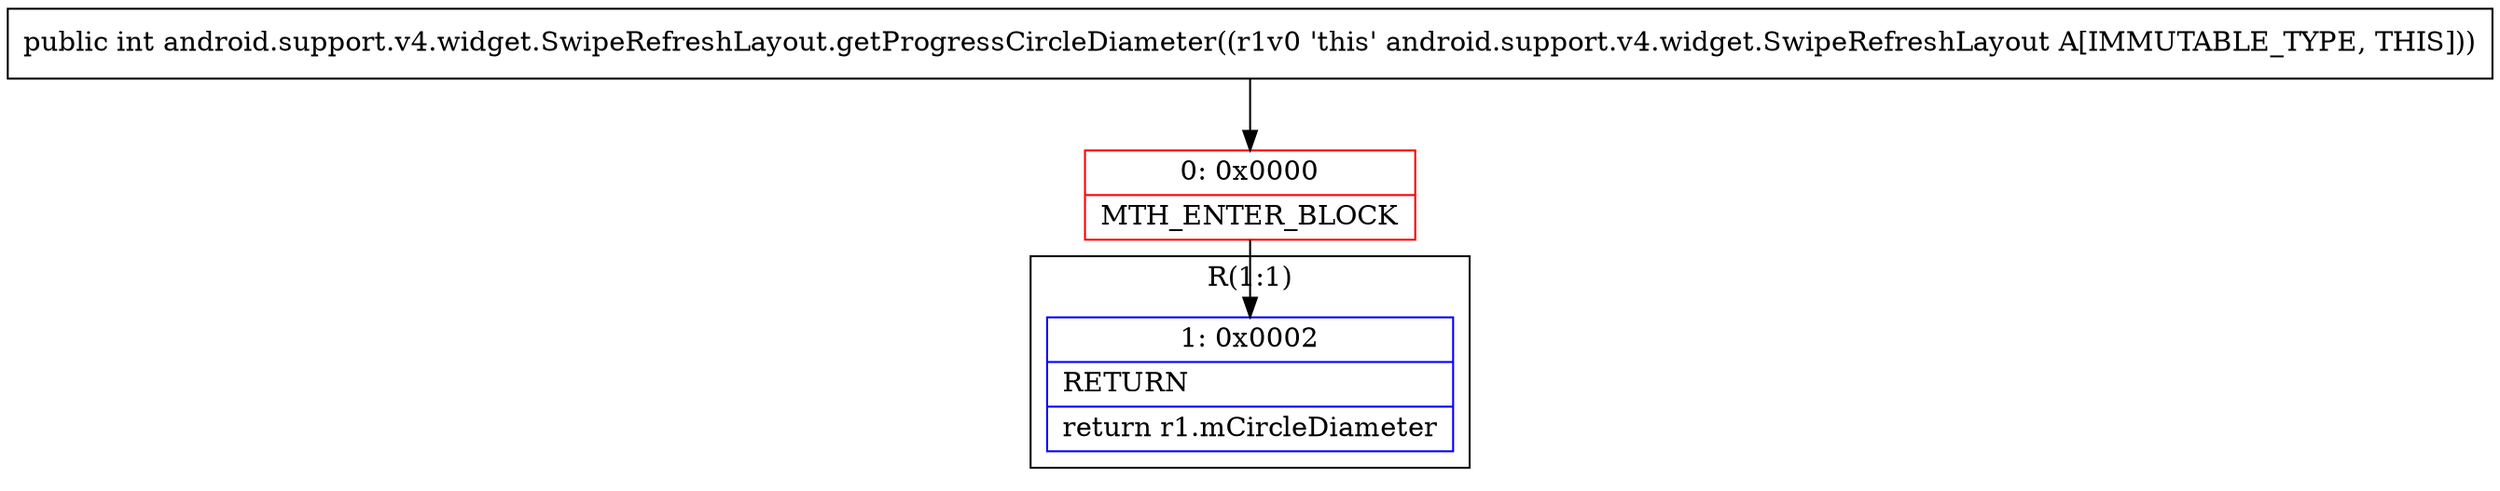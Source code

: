 digraph "CFG forandroid.support.v4.widget.SwipeRefreshLayout.getProgressCircleDiameter()I" {
subgraph cluster_Region_1125293677 {
label = "R(1:1)";
node [shape=record,color=blue];
Node_1 [shape=record,label="{1\:\ 0x0002|RETURN\l|return r1.mCircleDiameter\l}"];
}
Node_0 [shape=record,color=red,label="{0\:\ 0x0000|MTH_ENTER_BLOCK\l}"];
MethodNode[shape=record,label="{public int android.support.v4.widget.SwipeRefreshLayout.getProgressCircleDiameter((r1v0 'this' android.support.v4.widget.SwipeRefreshLayout A[IMMUTABLE_TYPE, THIS])) }"];
MethodNode -> Node_0;
Node_0 -> Node_1;
}

